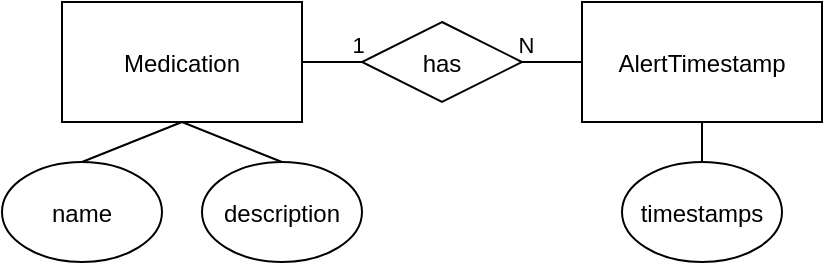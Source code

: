 <mxfile version="15.8.7" type="device"><diagram id="btgtVg7GMg8Gx824kbUY" name="Page-1"><mxGraphModel dx="525" dy="431" grid="1" gridSize="10" guides="1" tooltips="1" connect="1" arrows="1" fold="1" page="1" pageScale="1" pageWidth="850" pageHeight="1100" math="0" shadow="0"><root><mxCell id="0"/><mxCell id="1" parent="0"/><mxCell id="w_i0Wo68D5zkcZg86BCW-12" value="" style="rounded=0;orthogonalLoop=1;jettySize=auto;exitX=0.5;exitY=1;exitDx=0;exitDy=0;entryX=0.5;entryY=0;entryDx=0;entryDy=0;endArrow=none;endFill=0;" parent="1" source="w_i0Wo68D5zkcZg86BCW-1" target="w_i0Wo68D5zkcZg86BCW-8" edge="1"><mxGeometry relative="1" as="geometry"/></mxCell><mxCell id="w_i0Wo68D5zkcZg86BCW-14" value="" style="edgeStyle=none;rounded=0;orthogonalLoop=1;jettySize=auto;exitX=0.5;exitY=1;exitDx=0;exitDy=0;entryX=0.5;entryY=0;entryDx=0;entryDy=0;endArrow=none;endFill=0;" parent="1" source="w_i0Wo68D5zkcZg86BCW-1" target="w_i0Wo68D5zkcZg86BCW-9" edge="1"><mxGeometry relative="1" as="geometry"/></mxCell><mxCell id="Q6TFiGPl2rvz5V22VN9j-2" value="" style="edgeStyle=orthogonalEdgeStyle;rounded=0;orthogonalLoop=1;jettySize=auto;endArrow=none;endFill=0;" parent="1" source="w_i0Wo68D5zkcZg86BCW-1" target="Q6TFiGPl2rvz5V22VN9j-1" edge="1"><mxGeometry relative="1" as="geometry"/></mxCell><mxCell id="Q6TFiGPl2rvz5V22VN9j-4" value="1" style="edgeLabel;align=center;verticalAlign=bottom;resizable=0;points=[];labelPosition=center;verticalLabelPosition=top;" parent="Q6TFiGPl2rvz5V22VN9j-2" vertex="1" connectable="0"><mxGeometry x="0.917" relative="1" as="geometry"><mxPoint as="offset"/></mxGeometry></mxCell><mxCell id="w_i0Wo68D5zkcZg86BCW-1" value="Medication" style="rounded=0;" parent="1" vertex="1"><mxGeometry x="150" y="120" width="120" height="60" as="geometry"/></mxCell><mxCell id="w_i0Wo68D5zkcZg86BCW-16" value="" style="edgeStyle=none;rounded=0;orthogonalLoop=1;jettySize=auto;exitX=0.5;exitY=1;exitDx=0;exitDy=0;entryX=0.5;entryY=0;entryDx=0;entryDy=0;endArrow=none;endFill=0;" parent="1" source="w_i0Wo68D5zkcZg86BCW-2" target="w_i0Wo68D5zkcZg86BCW-15" edge="1"><mxGeometry relative="1" as="geometry"/></mxCell><mxCell id="w_i0Wo68D5zkcZg86BCW-2" value="AlertTimestamp" style="rounded=0;" parent="1" vertex="1"><mxGeometry x="410" y="120" width="120" height="60" as="geometry"/></mxCell><mxCell id="w_i0Wo68D5zkcZg86BCW-8" value="name" style="ellipse;" parent="1" vertex="1"><mxGeometry x="120" y="200" width="80" height="50" as="geometry"/></mxCell><mxCell id="w_i0Wo68D5zkcZg86BCW-9" value="description" style="ellipse;" parent="1" vertex="1"><mxGeometry x="220" y="200" width="80" height="50" as="geometry"/></mxCell><mxCell id="w_i0Wo68D5zkcZg86BCW-15" value="timestamps" style="ellipse;" parent="1" vertex="1"><mxGeometry x="430" y="200" width="80" height="50" as="geometry"/></mxCell><mxCell id="Q6TFiGPl2rvz5V22VN9j-3" value="" style="edgeStyle=orthogonalEdgeStyle;rounded=0;orthogonalLoop=1;jettySize=auto;exitX=1;exitY=0.5;exitDx=0;exitDy=0;entryX=0;entryY=0.5;entryDx=0;entryDy=0;endArrow=none;endFill=0;" parent="1" source="Q6TFiGPl2rvz5V22VN9j-1" target="w_i0Wo68D5zkcZg86BCW-2" edge="1"><mxGeometry relative="1" as="geometry"/></mxCell><mxCell id="Q6TFiGPl2rvz5V22VN9j-5" value="N" style="edgeLabel;align=center;verticalAlign=bottom;resizable=0;points=[];labelPosition=center;verticalLabelPosition=top;" parent="Q6TFiGPl2rvz5V22VN9j-3" vertex="1" connectable="0"><mxGeometry x="-0.868" relative="1" as="geometry"><mxPoint as="offset"/></mxGeometry></mxCell><mxCell id="Q6TFiGPl2rvz5V22VN9j-1" value="has" style="rhombus;rounded=0;" parent="1" vertex="1"><mxGeometry x="300" y="130" width="80" height="40" as="geometry"/></mxCell></root></mxGraphModel></diagram></mxfile>